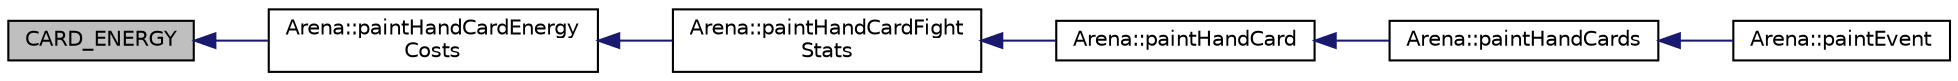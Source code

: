 digraph "CARD_ENERGY"
{
  bgcolor="transparent";
  edge [fontname="Helvetica",fontsize="10",labelfontname="Helvetica",labelfontsize="10"];
  node [fontname="Helvetica",fontsize="10",shape=record];
  rankdir="LR";
  Node1 [label="CARD_ENERGY",height=0.2,width=0.4,color="black", fillcolor="grey75", style="filled", fontcolor="black"];
  Node1 -> Node2 [dir="back",color="midnightblue",fontsize="10",style="solid",fontname="Helvetica"];
  Node2 [label="Arena::paintHandCardEnergy\lCosts",height=0.2,width=0.4,color="black",URL="$classArena.html#a722b9f104b5a440b72f17fd2a9cc7010"];
  Node2 -> Node3 [dir="back",color="midnightblue",fontsize="10",style="solid",fontname="Helvetica"];
  Node3 [label="Arena::paintHandCardFight\lStats",height=0.2,width=0.4,color="black",URL="$classArena.html#a7f2661fe4df31b4720794422e1213b0b"];
  Node3 -> Node4 [dir="back",color="midnightblue",fontsize="10",style="solid",fontname="Helvetica"];
  Node4 [label="Arena::paintHandCard",height=0.2,width=0.4,color="black",URL="$classArena.html#a26fe4f31361aeec54d6a0de8f2db006c"];
  Node4 -> Node5 [dir="back",color="midnightblue",fontsize="10",style="solid",fontname="Helvetica"];
  Node5 [label="Arena::paintHandCards",height=0.2,width=0.4,color="black",URL="$classArena.html#a810e551c6bbd182f6a68a4f6caf303ab"];
  Node5 -> Node6 [dir="back",color="midnightblue",fontsize="10",style="solid",fontname="Helvetica"];
  Node6 [label="Arena::paintEvent",height=0.2,width=0.4,color="black",URL="$classArena.html#a4c569be6d5527861c63e1b2bf0016e95",tooltip="Hauptzeichenevent, welche das gesamte Spielfeld inklusive aller Objekte zeichnet. ..."];
}
